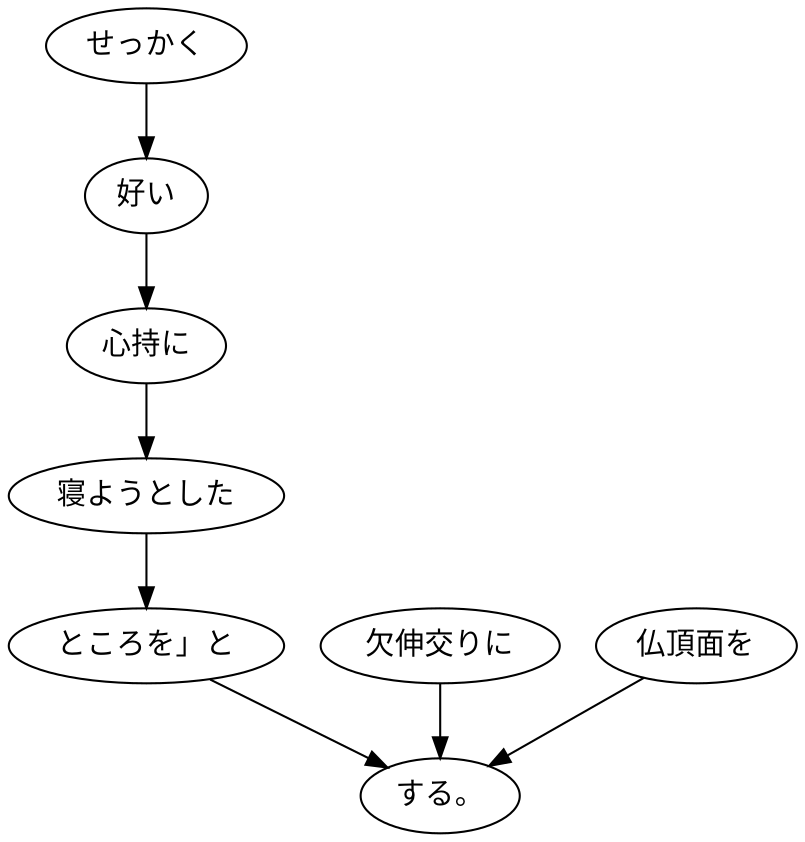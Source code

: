 digraph graph3456 {
	node0 [label="せっかく"];
	node1 [label="好い"];
	node2 [label="心持に"];
	node3 [label="寝ようとした"];
	node4 [label="ところを」と"];
	node5 [label="欠伸交りに"];
	node6 [label="仏頂面を"];
	node7 [label="する。"];
	node0 -> node1;
	node1 -> node2;
	node2 -> node3;
	node3 -> node4;
	node4 -> node7;
	node5 -> node7;
	node6 -> node7;
}
